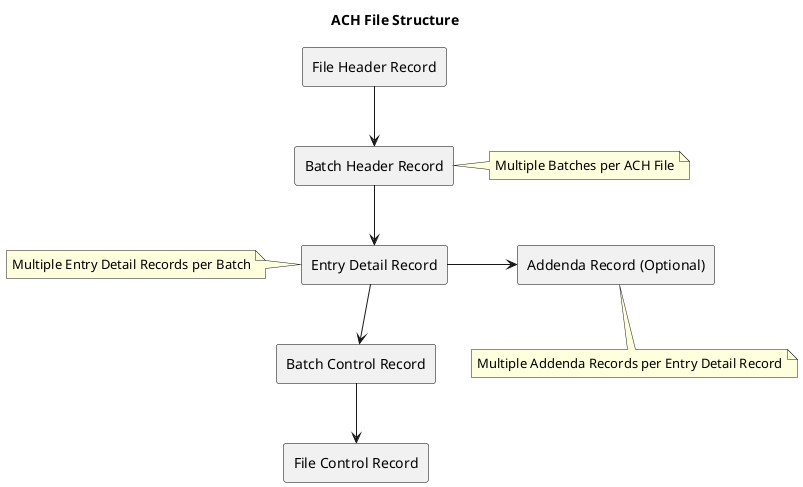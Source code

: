 @startuml
skinparam rectangle {
  BorderColor black
}

title ACH File Structure

  rectangle "File Header Record" as fileHeader
  rectangle "Batch Header Record" as batchHeader
  rectangle "Entry Detail Record" as entryDetail
  rectangle "Addenda Record (Optional)" as addenda
  rectangle "Batch Control Record" as batchControl
  rectangle "File Control Record" as fileControl

fileHeader -down-> batchHeader
batchHeader -down-> entryDetail
entryDetail -right-> addenda
entryDetail -down-> batchControl
batchControl -down-> fileControl

note left of entryDetail
    Multiple Entry Detail Records per Batch
end note

note bottom of addenda
    Multiple Addenda Records per Entry Detail Record
end note

note right of batchHeader
    Multiple Batches per ACH File
end note

@enduml
